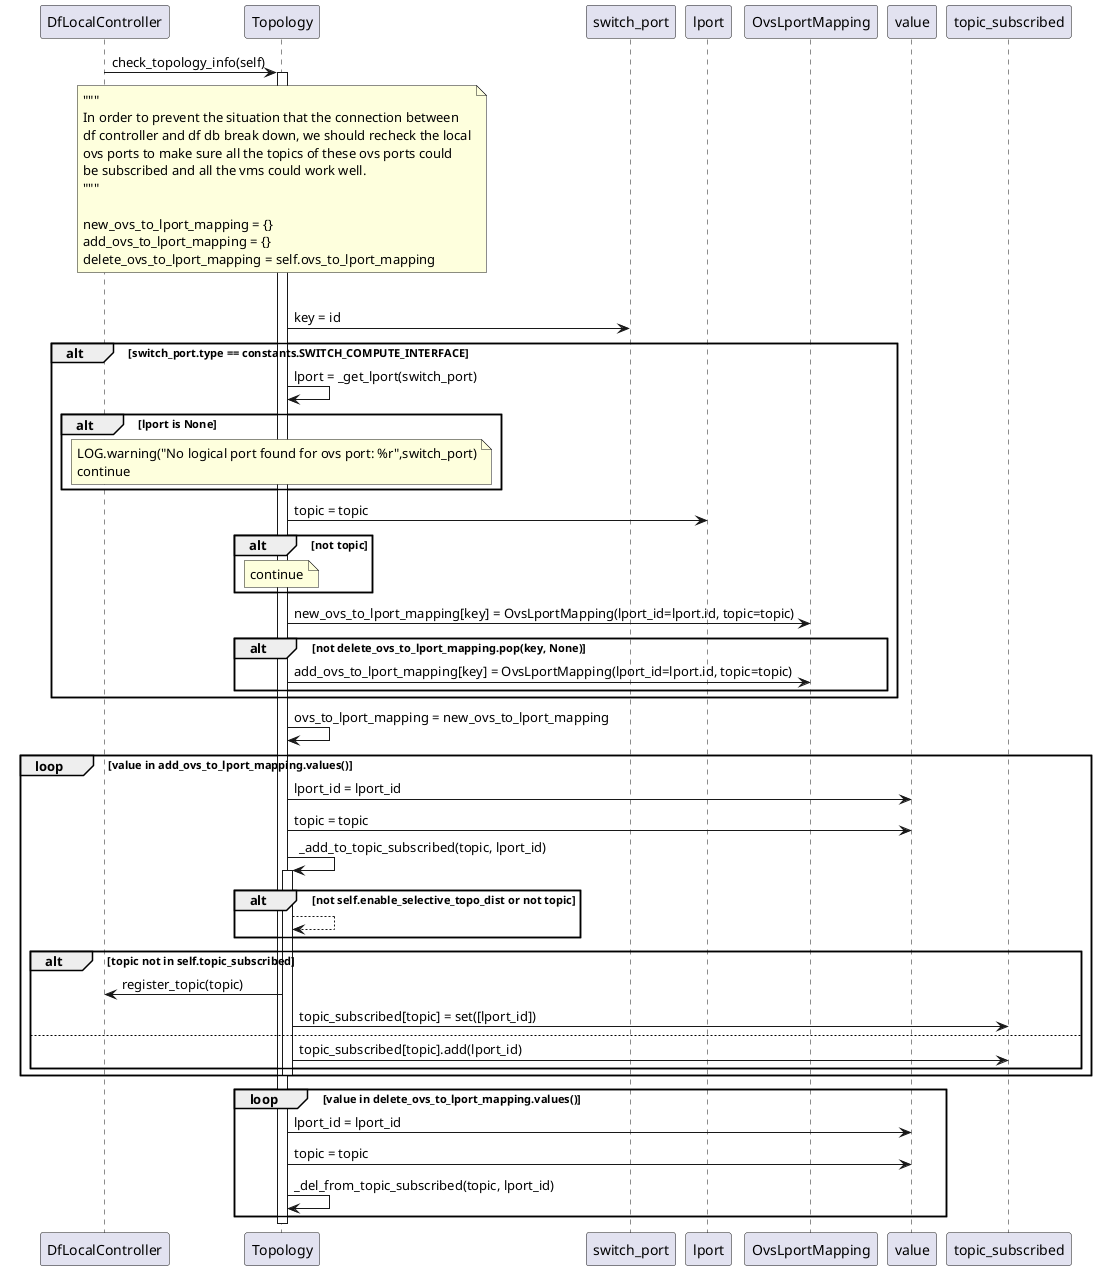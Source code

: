 @startuml check_topology_info
DfLocalController->Topology:check_topology_info(self)
activate Topology
note over Topology
    """
    In order to prevent the situation that the connection between
    df controller and df db break down, we should recheck the local
    ovs ports to make sure all the topics of these ovs ports could
    be subscribed and all the vms could work well.
    """

    new_ovs_to_lport_mapping = {}
    add_ovs_to_lport_mapping = {}
    delete_ovs_to_lport_mapping = self.ovs_to_lport_mapping
end note
loop switch_port in self.db_store.get_all(switch.SwitchPort)
    Topology->switch_port:key = id
    alt switch_port.type == constants.SWITCH_COMPUTE_INTERFACE
        Topology->Topology:lport = _get_lport(switch_port)
        alt lport is None
            note over Topology
                LOG.warning("No logical port found for ovs port: %r",switch_port)
                continue
            end note
        end
        Topology->lport:topic = topic
        alt not topic
            note over Topology
                continue
            end note
        end
        Topology->OvsLportMapping:new_ovs_to_lport_mapping[key] = OvsLportMapping(lport_id=lport.id, topic=topic)
        alt not delete_ovs_to_lport_mapping.pop(key, None)
            Topology->OvsLportMapping:add_ovs_to_lport_mapping[key] = OvsLportMapping(lport_id=lport.id, topic=topic)
        end
    end
    Topology->Topology:ovs_to_lport_mapping = new_ovs_to_lport_mapping
    loop value in add_ovs_to_lport_mapping.values()
        Topology->value:lport_id = lport_id
        Topology->value:topic = topic
        Topology->Topology:_add_to_topic_subscribed(topic, lport_id)
        activate Topology
        alt not self.enable_selective_topo_dist or not topic
            Topology-->Topology
        end
        alt topic not in self.topic_subscribed
            ' LOG.info("Subscribe topic: %(topic)s by lport: %(id)s",{"topic": topic, "id": lport_id})
            Topology->DfLocalController:register_topic(topic)
            Topology->topic_subscribed:topic_subscribed[topic] = set([lport_id])
        else
            Topology->topic_subscribed:topic_subscribed[topic].add(lport_id)
        end
        deactivate
    end
    loop value in delete_ovs_to_lport_mapping.values()
        Topology->value:lport_id = lport_id
        Topology->value:topic = topic
        Topology->Topology:_del_from_topic_subscribed(topic, lport_id)
    end
    deactivate
    @enduml